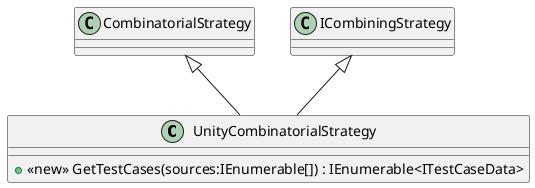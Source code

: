 @startuml
class UnityCombinatorialStrategy {
    + <<new>> GetTestCases(sources:IEnumerable[]) : IEnumerable<ITestCaseData>
}
CombinatorialStrategy <|-- UnityCombinatorialStrategy
ICombiningStrategy <|-- UnityCombinatorialStrategy
@enduml

